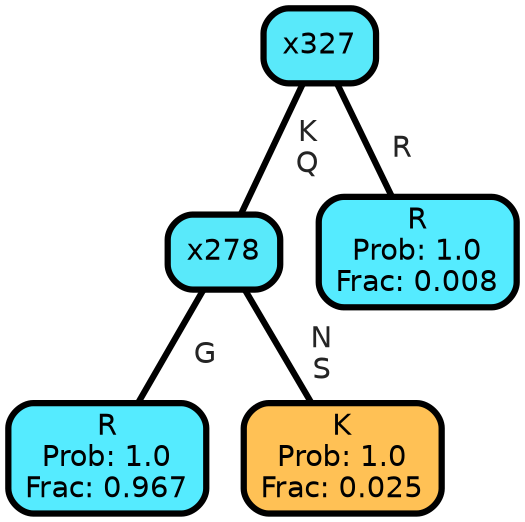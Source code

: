 graph Tree {
node [shape=box, style="filled, rounded",color="black",penwidth="3",fontcolor="black",                 fontname=helvetica] ;
graph [ranksep="0 equally", splines=straight,                 bgcolor=transparent, dpi=200] ;
edge [fontname=helvetica, fontweight=bold,fontcolor=grey14,color=black] ;
0 [label="R
Prob: 1.0
Frac: 0.967", fillcolor="#55ebff"] ;
1 [label="x278", fillcolor="#59e9fa"] ;
2 [label="K
Prob: 1.0
Frac: 0.025", fillcolor="#ffc155"] ;
3 [label="x327", fillcolor="#59e9fa"] ;
4 [label="R
Prob: 1.0
Frac: 0.008", fillcolor="#55ebff"] ;
1 -- 0 [label=" G",penwidth=3] ;
1 -- 2 [label=" N\n S",penwidth=3] ;
3 -- 1 [label=" K\n Q",penwidth=3] ;
3 -- 4 [label=" R",penwidth=3] ;
{rank = same;}}